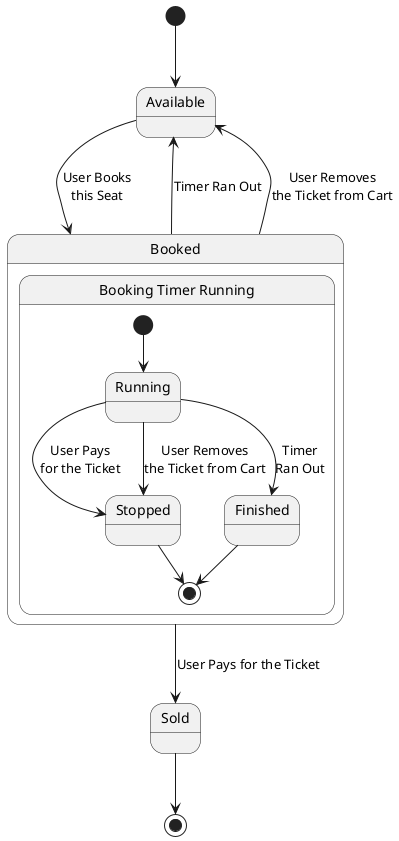 @startuml seat-state-machine

[*] --> Available
Available --> Booked : User Books\nthis Seat
Booked --> Available : Timer Ran Out
Booked --> Available : User Removes\nthe Ticket from Cart

state Booked {
    state "Booking Timer Running" as timer {
        [*] --> Running
        Running --> Finished: Timer\nRan Out
        Finished --> [*]
        Running --> Stopped : User Pays\nfor the Ticket
        Running --> Stopped : User Removes\nthe Ticket from Cart
        Stopped -> [*]
    }
}

Booked -down-> Sold : User Pays for the Ticket
Sold -down-> [*]


@enduml